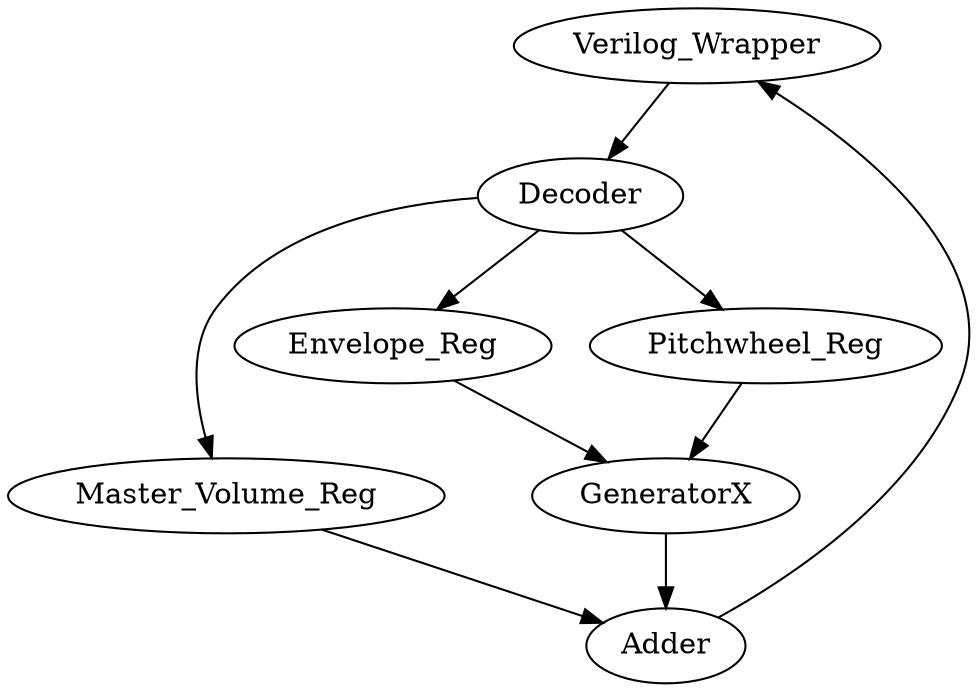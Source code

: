 digraph send_global_flow {
	Verilog_Wrapper -> Decoder
	Decoder -> Master_Volume_Reg
	Decoder -> Envelope_Reg
	Decoder -> Pitchwheel_Reg
	Envelope_Reg -> GeneratorX
	Pitchwheel_Reg -> GeneratorX
	Master_Volume_Reg -> Adder
	GeneratorX -> Adder
	Adder -> Verilog_Wrapper
}

